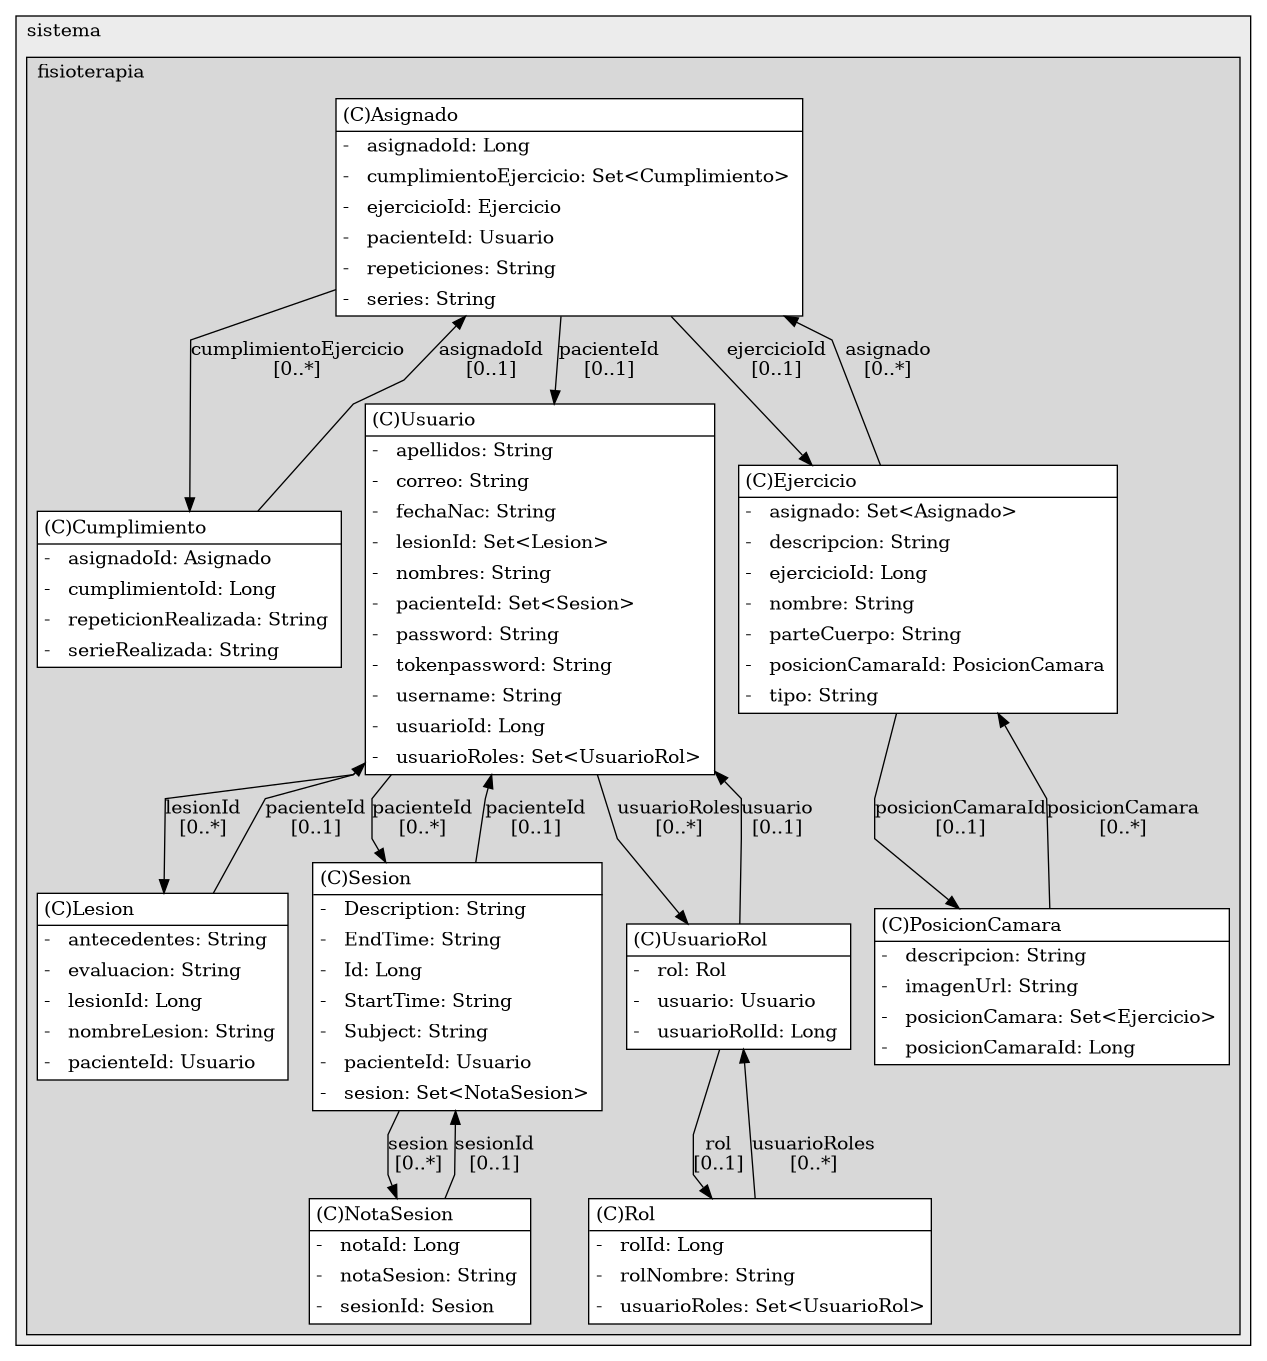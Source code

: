 @startuml

/' diagram meta data start
config=StructureConfiguration;
{
  "projectClassification": {
    "searchMode": "OpenProject", // OpenProject, AllProjects
    "includedProjects": "",
    "pathEndKeywords": "*.impl",
    "isClientPath": "",
    "isClientName": "",
    "isTestPath": "",
    "isTestName": "",
    "isMappingPath": "",
    "isMappingName": "",
    "isDataAccessPath": "",
    "isDataAccessName": "",
    "isDataStructurePath": "",
    "isDataStructureName": "",
    "isInterfaceStructuresPath": "",
    "isInterfaceStructuresName": "",
    "isEntryPointPath": "",
    "isEntryPointName": "",
    "treatFinalFieldsAsMandatory": false
  },
  "graphRestriction": {
    "classPackageExcludeFilter": "",
    "classPackageIncludeFilter": "",
    "classNameExcludeFilter": "",
    "classNameIncludeFilter": "",
    "methodNameExcludeFilter": "",
    "methodNameIncludeFilter": "",
    "removeByInheritance": "", // inheritance/annotation based filtering is done in a second step
    "removeByAnnotation": "",
    "removeByClassPackage": "", // cleanup the graph after inheritance/annotation based filtering is done
    "removeByClassName": "",
    "cutMappings": false,
    "cutEnum": true,
    "cutTests": true,
    "cutClient": true,
    "cutDataAccess": false,
    "cutInterfaceStructures": false,
    "cutDataStructures": false,
    "cutGetterAndSetter": true,
    "cutConstructors": true
  },
  "graphTraversal": {
    "forwardDepth": 6,
    "backwardDepth": 6,
    "classPackageExcludeFilter": "",
    "classPackageIncludeFilter": "",
    "classNameExcludeFilter": "",
    "classNameIncludeFilter": "",
    "methodNameExcludeFilter": "",
    "methodNameIncludeFilter": "",
    "hideMappings": false,
    "hideDataStructures": false,
    "hidePrivateMethods": true,
    "hideInterfaceCalls": true, // indirection: implementation -> interface (is hidden) -> implementation
    "onlyShowApplicationEntryPoints": false, // root node is included
    "useMethodCallsForStructureDiagram": "ForwardOnly" // ForwardOnly, BothDirections, No
  },
  "details": {
    "aggregation": "GroupByClass", // ByClass, GroupByClass, None
    "showClassGenericTypes": true,
    "showMethods": true,
    "showMethodParameterNames": true,
    "showMethodParameterTypes": true,
    "showMethodReturnType": true,
    "showPackageLevels": 2,
    "showDetailedClassStructure": true
  },
  "rootClass": "com.sistema.fisioterapia.model.Asignado",
  "extensionCallbackMethod": "" // qualified.class.name#methodName - signature: public static String method(String)
}
diagram meta data end '/



digraph g {
    rankdir="TB"
    splines=polyline
    

'nodes 
subgraph cluster_2099530274 { 
   	label=sistema
	labeljust=l
	fillcolor="#ececec"
	style=filled
   
   subgraph cluster_1510701950 { 
   	label=fisioterapia
	labeljust=l
	fillcolor="#d8d8d8"
	style=filled
   
   Asignado1682105670[
	label=<<TABLE BORDER="1" CELLBORDER="0" CELLPADDING="4" CELLSPACING="0">
<TR><TD ALIGN="LEFT" >(C)Asignado</TD></TR>
<HR/>
<TR><TD ALIGN="LEFT" >-   asignadoId: Long  </TD></TR>
<TR><TD ALIGN="LEFT" >-   cumplimientoEjercicio: Set&lt;Cumplimiento&gt; </TD></TR>
<TR><TD ALIGN="LEFT" >-   ejercicioId: Ejercicio  </TD></TR>
<TR><TD ALIGN="LEFT" >-   pacienteId: Usuario  </TD></TR>
<TR><TD ALIGN="LEFT" >-   repeticiones: String  </TD></TR>
<TR><TD ALIGN="LEFT" >-   series: String  </TD></TR>
</TABLE>>
	style=filled
	margin=0
	shape=plaintext
	fillcolor="#FFFFFF"
];

Cumplimiento1682105670[
	label=<<TABLE BORDER="1" CELLBORDER="0" CELLPADDING="4" CELLSPACING="0">
<TR><TD ALIGN="LEFT" >(C)Cumplimiento</TD></TR>
<HR/>
<TR><TD ALIGN="LEFT" >-   asignadoId: Asignado </TD></TR>
<TR><TD ALIGN="LEFT" >-   cumplimientoId: Long </TD></TR>
<TR><TD ALIGN="LEFT" >-   repeticionRealizada: String </TD></TR>
<TR><TD ALIGN="LEFT" >-   serieRealizada: String </TD></TR>
</TABLE>>
	style=filled
	margin=0
	shape=plaintext
	fillcolor="#FFFFFF"
];

Ejercicio1682105670[
	label=<<TABLE BORDER="1" CELLBORDER="0" CELLPADDING="4" CELLSPACING="0">
<TR><TD ALIGN="LEFT" >(C)Ejercicio</TD></TR>
<HR/>
<TR><TD ALIGN="LEFT" >-   asignado: Set&lt;Asignado&gt; </TD></TR>
<TR><TD ALIGN="LEFT" >-   descripcion: String </TD></TR>
<TR><TD ALIGN="LEFT" >-   ejercicioId: Long </TD></TR>
<TR><TD ALIGN="LEFT" >-   nombre: String </TD></TR>
<TR><TD ALIGN="LEFT" >-   parteCuerpo: String </TD></TR>
<TR><TD ALIGN="LEFT" >-   posicionCamaraId: PosicionCamara </TD></TR>
<TR><TD ALIGN="LEFT" >-   tipo: String </TD></TR>
</TABLE>>
	style=filled
	margin=0
	shape=plaintext
	fillcolor="#FFFFFF"
];

Lesion1682105670[
	label=<<TABLE BORDER="1" CELLBORDER="0" CELLPADDING="4" CELLSPACING="0">
<TR><TD ALIGN="LEFT" >(C)Lesion</TD></TR>
<HR/>
<TR><TD ALIGN="LEFT" >-   antecedentes: String </TD></TR>
<TR><TD ALIGN="LEFT" >-   evaluacion: String </TD></TR>
<TR><TD ALIGN="LEFT" >-   lesionId: Long </TD></TR>
<TR><TD ALIGN="LEFT" >-   nombreLesion: String </TD></TR>
<TR><TD ALIGN="LEFT" >-   pacienteId: Usuario </TD></TR>
</TABLE>>
	style=filled
	margin=0
	shape=plaintext
	fillcolor="#FFFFFF"
];

NotaSesion1682105670[
	label=<<TABLE BORDER="1" CELLBORDER="0" CELLPADDING="4" CELLSPACING="0">
<TR><TD ALIGN="LEFT" >(C)NotaSesion</TD></TR>
<HR/>
<TR><TD ALIGN="LEFT" >-   notaId: Long </TD></TR>
<TR><TD ALIGN="LEFT" >-   notaSesion: String </TD></TR>
<TR><TD ALIGN="LEFT" >-   sesionId: Sesion </TD></TR>
</TABLE>>
	style=filled
	margin=0
	shape=plaintext
	fillcolor="#FFFFFF"
];

PosicionCamara1682105670[
	label=<<TABLE BORDER="1" CELLBORDER="0" CELLPADDING="4" CELLSPACING="0">
<TR><TD ALIGN="LEFT" >(C)PosicionCamara</TD></TR>
<HR/>
<TR><TD ALIGN="LEFT" >-   descripcion: String </TD></TR>
<TR><TD ALIGN="LEFT" >-   imagenUrl: String </TD></TR>
<TR><TD ALIGN="LEFT" >-   posicionCamara: Set&lt;Ejercicio&gt; </TD></TR>
<TR><TD ALIGN="LEFT" >-   posicionCamaraId: Long </TD></TR>
</TABLE>>
	style=filled
	margin=0
	shape=plaintext
	fillcolor="#FFFFFF"
];

Rol1682105670[
	label=<<TABLE BORDER="1" CELLBORDER="0" CELLPADDING="4" CELLSPACING="0">
<TR><TD ALIGN="LEFT" >(C)Rol</TD></TR>
<HR/>
<TR><TD ALIGN="LEFT" >-   rolId: Long </TD></TR>
<TR><TD ALIGN="LEFT" >-   rolNombre: String </TD></TR>
<TR><TD ALIGN="LEFT" >-   usuarioRoles: Set&lt;UsuarioRol&gt;</TD></TR>
</TABLE>>
	style=filled
	margin=0
	shape=plaintext
	fillcolor="#FFFFFF"
];

Sesion1682105670[
	label=<<TABLE BORDER="1" CELLBORDER="0" CELLPADDING="4" CELLSPACING="0">
<TR><TD ALIGN="LEFT" >(C)Sesion</TD></TR>
<HR/>
<TR><TD ALIGN="LEFT" >-   Description: String </TD></TR>
<TR><TD ALIGN="LEFT" >-   EndTime: String </TD></TR>
<TR><TD ALIGN="LEFT" >-   Id: Long </TD></TR>
<TR><TD ALIGN="LEFT" >-   StartTime: String </TD></TR>
<TR><TD ALIGN="LEFT" >-   Subject: String </TD></TR>
<TR><TD ALIGN="LEFT" >-   pacienteId: Usuario </TD></TR>
<TR><TD ALIGN="LEFT" >-   sesion: Set&lt;NotaSesion&gt; </TD></TR>
</TABLE>>
	style=filled
	margin=0
	shape=plaintext
	fillcolor="#FFFFFF"
];

Usuario1682105670[
	label=<<TABLE BORDER="1" CELLBORDER="0" CELLPADDING="4" CELLSPACING="0">
<TR><TD ALIGN="LEFT" >(C)Usuario</TD></TR>
<HR/>
<TR><TD ALIGN="LEFT" >-   apellidos: String </TD></TR>
<TR><TD ALIGN="LEFT" >-   correo: String  </TD></TR>
<TR><TD ALIGN="LEFT" >-   fechaNac: String  </TD></TR>
<TR><TD ALIGN="LEFT" >-   lesionId: Set&lt;Lesion&gt;  </TD></TR>
<TR><TD ALIGN="LEFT" >-   nombres: String  </TD></TR>
<TR><TD ALIGN="LEFT" >-   pacienteId: Set&lt;Sesion&gt;  </TD></TR>
<TR><TD ALIGN="LEFT" >-   password: String </TD></TR>
<TR><TD ALIGN="LEFT" >-   tokenpassword: String  </TD></TR>
<TR><TD ALIGN="LEFT" >-   username: String  </TD></TR>
<TR><TD ALIGN="LEFT" >-   usuarioId: Long </TD></TR>
<TR><TD ALIGN="LEFT" >-   usuarioRoles: Set&lt;UsuarioRol&gt; </TD></TR>
</TABLE>>
	style=filled
	margin=0
	shape=plaintext
	fillcolor="#FFFFFF"
];

UsuarioRol1682105670[
	label=<<TABLE BORDER="1" CELLBORDER="0" CELLPADDING="4" CELLSPACING="0">
<TR><TD ALIGN="LEFT" >(C)UsuarioRol</TD></TR>
<HR/>
<TR><TD ALIGN="LEFT" >-   rol: Rol </TD></TR>
<TR><TD ALIGN="LEFT" >-   usuario: Usuario </TD></TR>
<TR><TD ALIGN="LEFT" >-   usuarioRolId: Long </TD></TR>
</TABLE>>
	style=filled
	margin=0
	shape=plaintext
	fillcolor="#FFFFFF"
];
} 
} 

'edges    
Asignado1682105670 -> Cumplimiento1682105670[label="cumplimientoEjercicio
[0..*]"];
Asignado1682105670 -> Ejercicio1682105670[label="ejercicioId
[0..1]"];
Asignado1682105670 -> Usuario1682105670[label="pacienteId
[0..1]"];
Cumplimiento1682105670 -> Asignado1682105670[label="asignadoId
[0..1]"];
Ejercicio1682105670 -> Asignado1682105670[label="asignado
[0..*]"];
Ejercicio1682105670 -> PosicionCamara1682105670[label="posicionCamaraId
[0..1]"];
Lesion1682105670 -> Usuario1682105670[label="pacienteId
[0..1]"];
NotaSesion1682105670 -> Sesion1682105670[label="sesionId
[0..1]"];
PosicionCamara1682105670 -> Ejercicio1682105670[label="posicionCamara
[0..*]"];
Rol1682105670 -> UsuarioRol1682105670[label="usuarioRoles
[0..*]"];
Sesion1682105670 -> NotaSesion1682105670[label="sesion
[0..*]"];
Sesion1682105670 -> Usuario1682105670[label="pacienteId
[0..1]"];
Usuario1682105670 -> Lesion1682105670[label="lesionId
[0..*]"];
Usuario1682105670 -> Sesion1682105670[label="pacienteId
[0..*]"];
Usuario1682105670 -> UsuarioRol1682105670[label="usuarioRoles
[0..*]"];
UsuarioRol1682105670 -> Rol1682105670[label="rol
[0..1]"];
UsuarioRol1682105670 -> Usuario1682105670[label="usuario
[0..1]"];
    
}
@enduml